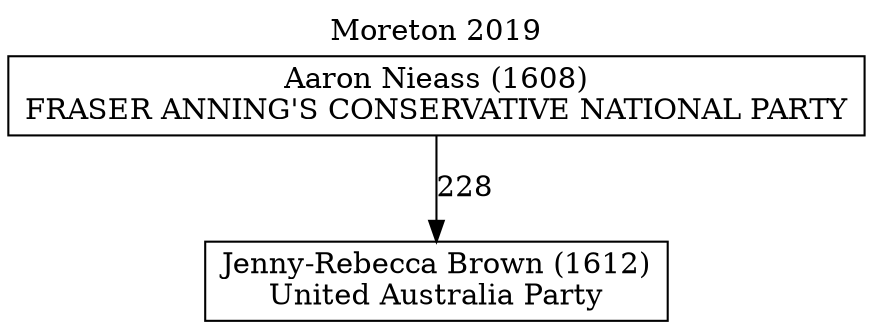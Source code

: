 // House preference flow
digraph "Jenny-Rebecca Brown (1612)_Moreton_2019" {
	graph [label="Moreton 2019" labelloc=t mclimit=10]
	node [shape=box]
	"Jenny-Rebecca Brown (1612)" [label="Jenny-Rebecca Brown (1612)
United Australia Party"]
	"Aaron Nieass (1608)" [label="Aaron Nieass (1608)
FRASER ANNING'S CONSERVATIVE NATIONAL PARTY"]
	"Aaron Nieass (1608)" -> "Jenny-Rebecca Brown (1612)" [label=228]
}
